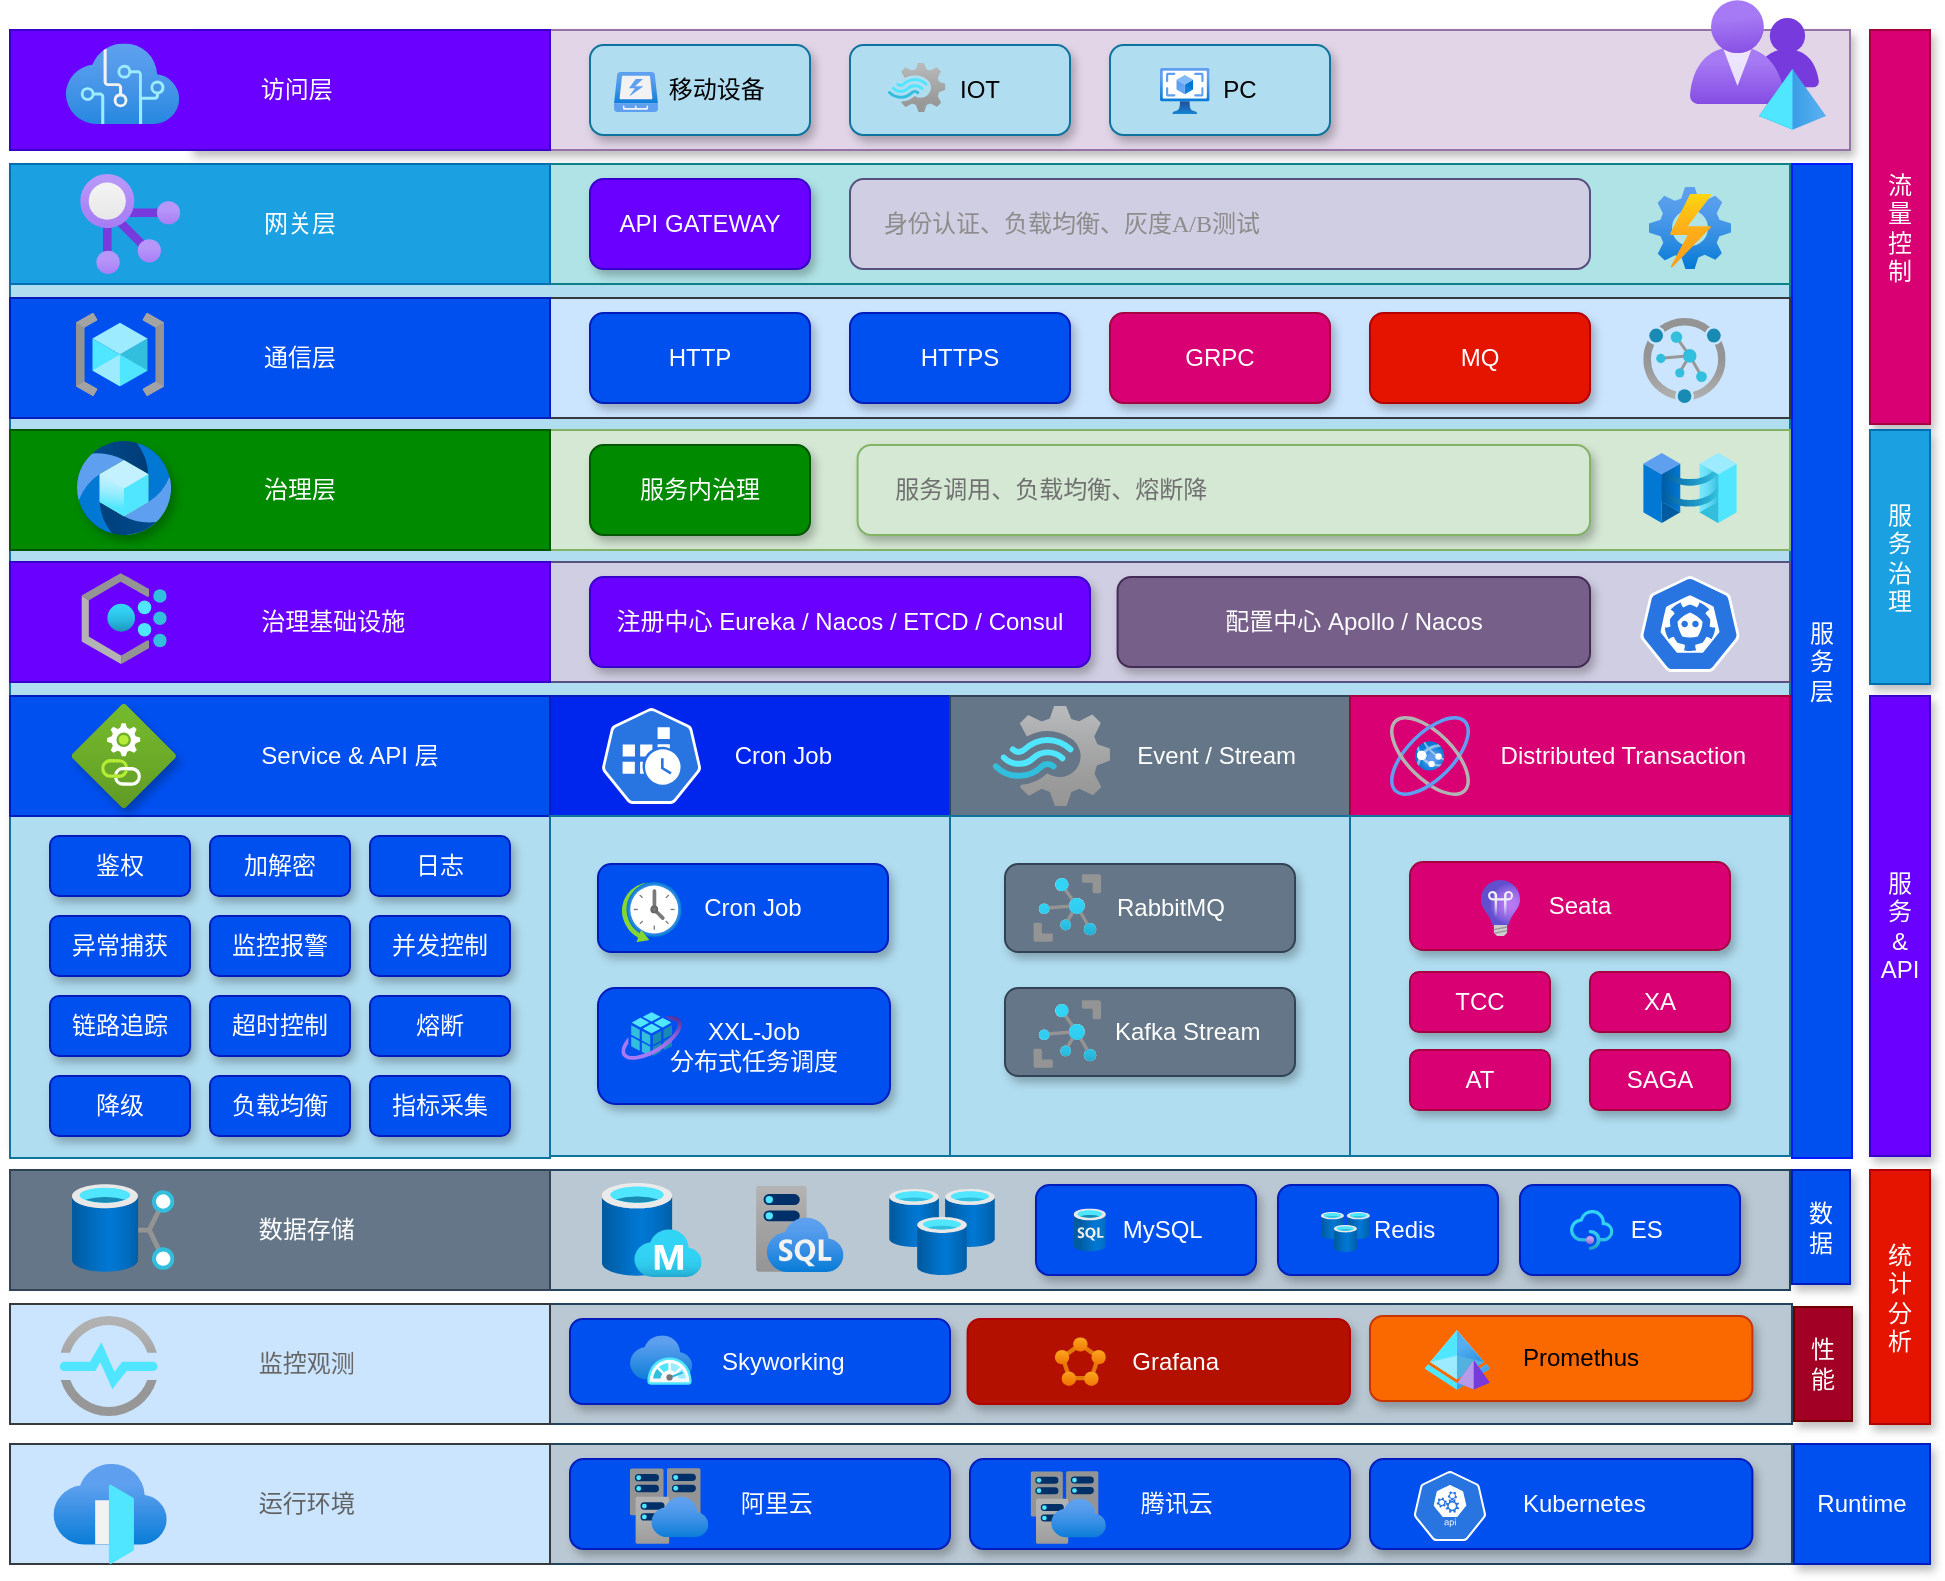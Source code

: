 <mxfile version="14.6.5" type="device"><diagram id="Nn6cDsGqJQADAA_lwDHz" name="第 1 页"><mxGraphModel dx="2066" dy="1212" grid="1" gridSize="10" guides="1" tooltips="1" connect="1" arrows="1" fold="1" page="1" pageScale="1" pageWidth="827" pageHeight="1169" math="0" shadow="0"><root><mxCell id="0"/><mxCell id="1" parent="0"/><mxCell id="Ha42KVvz0ho_3oKbr7Ah-89" value="" style="rounded=0;whiteSpace=wrap;html=1;align=center;fillColor=#bac8d3;strokeColor=#23445d;" vertex="1" parent="1"><mxGeometry x="191" y="840" width="890" height="60" as="geometry"/></mxCell><mxCell id="PLR1BGdvT94eTWgC1bT8-1" value="" style="rounded=0;whiteSpace=wrap;html=1;fillColor=#e1d5e7;strokeColor=#9673a6;shadow=1;" parent="1" vertex="1"><mxGeometry x="280" y="203" width="830" height="60" as="geometry"/></mxCell><mxCell id="PLR1BGdvT94eTWgC1bT8-2" value="&amp;nbsp; &amp;nbsp; &amp;nbsp;访问层" style="rounded=0;whiteSpace=wrap;html=1;fillColor=#6a00ff;strokeColor=#3700CC;fontColor=#ffffff;" parent="1" vertex="1"><mxGeometry x="190" y="203" width="270" height="60" as="geometry"/></mxCell><mxCell id="HsUpjECVz4zPhw9sddVi-1" value="&amp;nbsp; &amp;nbsp; &amp;nbsp;移动设备" style="rounded=1;whiteSpace=wrap;html=1;fillColor=#b1ddf0;strokeColor=#10739e;shadow=1;" parent="1" vertex="1"><mxGeometry x="480" y="210.5" width="110" height="45" as="geometry"/></mxCell><mxCell id="HsUpjECVz4zPhw9sddVi-2" value="&amp;nbsp; &amp;nbsp; &amp;nbsp; IOT" style="rounded=1;whiteSpace=wrap;html=1;fillColor=#b1ddf0;strokeColor=#10739e;shadow=1;" parent="1" vertex="1"><mxGeometry x="610" y="210.5" width="110" height="45" as="geometry"/></mxCell><mxCell id="HsUpjECVz4zPhw9sddVi-3" value="&amp;nbsp; &amp;nbsp; &amp;nbsp; PC" style="rounded=1;whiteSpace=wrap;html=1;align=center;fillColor=#b1ddf0;strokeColor=#10739e;shadow=1;" parent="1" vertex="1"><mxGeometry x="740" y="210.5" width="110" height="45" as="geometry"/></mxCell><mxCell id="Ha42KVvz0ho_3oKbr7Ah-1" value="" style="aspect=fixed;html=1;points=[];align=center;image;fontSize=12;image=img/lib/azure2/ai_machine_learning/Cognitive_Services.svg;" vertex="1" parent="1"><mxGeometry x="217.74" y="209.75" width="57.02" height="40.25" as="geometry"/></mxCell><mxCell id="Ha42KVvz0ho_3oKbr7Ah-2" value="" style="aspect=fixed;html=1;points=[];align=center;image;fontSize=12;image=img/lib/azure2/azure_stack/Multi_Tenancy.svg;" vertex="1" parent="1"><mxGeometry x="1030" y="188" width="68" height="65" as="geometry"/></mxCell><mxCell id="Ha42KVvz0ho_3oKbr7Ah-4" value="" style="aspect=fixed;html=1;points=[];align=center;image;fontSize=12;image=img/lib/azure2/compute/VM_Images_Classic.svg;" vertex="1" parent="1"><mxGeometry x="765" y="222" width="24.79" height="23" as="geometry"/></mxCell><mxCell id="Ha42KVvz0ho_3oKbr7Ah-5" value="" style="aspect=fixed;html=1;points=[];align=center;image;fontSize=12;image=img/lib/azure2/iot/Stream_Analytics_Jobs.svg;" vertex="1" parent="1"><mxGeometry x="629" y="219.5" width="28.72" height="24.5" as="geometry"/></mxCell><mxCell id="Ha42KVvz0ho_3oKbr7Ah-10" value="" style="aspect=fixed;html=1;points=[];align=center;image;fontSize=12;image=img/lib/azure2/general/SSD.svg;" vertex="1" parent="1"><mxGeometry x="492" y="224" width="22" height="20" as="geometry"/></mxCell><mxCell id="Ha42KVvz0ho_3oKbr7Ah-16" value="" style="rounded=0;whiteSpace=wrap;html=1;align=center;fillColor=#b1ddf0;strokeColor=#10739e;shadow=1;" vertex="1" parent="1"><mxGeometry x="190" y="270" width="890" height="490" as="geometry"/></mxCell><mxCell id="Ha42KVvz0ho_3oKbr7Ah-18" value="服&lt;br&gt;务&lt;br&gt;层" style="rounded=0;whiteSpace=wrap;html=1;align=center;fillColor=#0050ef;fontColor=#ffffff;shadow=0;strokeColor=#001AFF;" vertex="1" parent="1"><mxGeometry x="1081" y="270" width="30" height="497" as="geometry"/></mxCell><mxCell id="Ha42KVvz0ho_3oKbr7Ah-19" value="" style="rounded=0;whiteSpace=wrap;html=1;align=center;fillColor=#b0e3e6;strokeColor=#0e8088;" vertex="1" parent="1"><mxGeometry x="190" y="270" width="890" height="60" as="geometry"/></mxCell><mxCell id="Ha42KVvz0ho_3oKbr7Ah-20" value="&amp;nbsp; &amp;nbsp; &amp;nbsp; 网关层" style="rounded=0;whiteSpace=wrap;html=1;fillColor=#1ba1e2;strokeColor=#006EAF;fontColor=#ffffff;" vertex="1" parent="1"><mxGeometry x="190" y="270" width="270" height="60" as="geometry"/></mxCell><mxCell id="Ha42KVvz0ho_3oKbr7Ah-21" value="API GATEWAY" style="rounded=1;whiteSpace=wrap;html=1;fillColor=#6a00ff;strokeColor=#3700CC;fontStyle=0;fontColor=#ffffff;shadow=1;" vertex="1" parent="1"><mxGeometry x="480" y="277.5" width="110" height="45" as="geometry"/></mxCell><mxCell id="Ha42KVvz0ho_3oKbr7Ah-22" value="&amp;nbsp; &amp;nbsp; &amp;nbsp;身份认证、负载均衡、灰度A/B测试" style="rounded=1;whiteSpace=wrap;html=1;align=left;strokeColor=#56517e;fontStyle=0;fontFamily=Lucida Console;fillColor=#d0cee2;fontColor=#8C8C8C;" vertex="1" parent="1"><mxGeometry x="610" y="277.5" width="370" height="45" as="geometry"/></mxCell><mxCell id="Ha42KVvz0ho_3oKbr7Ah-14" value="" style="aspect=fixed;html=1;points=[];align=center;image;fontSize=12;image=img/lib/azure2/general/TFS_VC_Repository.svg;" vertex="1" parent="1"><mxGeometry x="225.09" y="275" width="50" height="50" as="geometry"/></mxCell><mxCell id="Ha42KVvz0ho_3oKbr7Ah-8" value="" style="rounded=0;whiteSpace=wrap;html=1;align=center;fillColor=#cce5ff;strokeColor=#36393d;" vertex="1" parent="1"><mxGeometry x="190" y="337" width="890" height="60" as="geometry"/></mxCell><mxCell id="Ha42KVvz0ho_3oKbr7Ah-9" value="&amp;nbsp; &amp;nbsp; &amp;nbsp; 通信层" style="rounded=0;whiteSpace=wrap;html=1;fillColor=#0050ef;strokeColor=#001DBC;fontColor=#ffffff;" vertex="1" parent="1"><mxGeometry x="190" y="337" width="270" height="60" as="geometry"/></mxCell><mxCell id="Ha42KVvz0ho_3oKbr7Ah-11" value="HTTP" style="rounded=1;whiteSpace=wrap;html=1;fillColor=#0050ef;strokeColor=#001DBC;shadow=1;fontColor=#ffffff;" vertex="1" parent="1"><mxGeometry x="480" y="344.5" width="110" height="45" as="geometry"/></mxCell><mxCell id="Ha42KVvz0ho_3oKbr7Ah-12" value="HTTPS" style="rounded=1;whiteSpace=wrap;html=1;fillColor=#0050ef;strokeColor=#001DBC;shadow=1;fontColor=#ffffff;" vertex="1" parent="1"><mxGeometry x="610" y="344.5" width="110" height="45" as="geometry"/></mxCell><mxCell id="Ha42KVvz0ho_3oKbr7Ah-13" value="GRPC" style="rounded=1;whiteSpace=wrap;html=1;fillColor=#d80073;strokeColor=#A50040;shadow=1;fontColor=#ffffff;" vertex="1" parent="1"><mxGeometry x="740" y="344.5" width="110" height="45" as="geometry"/></mxCell><mxCell id="Ha42KVvz0ho_3oKbr7Ah-15" value="" style="aspect=fixed;html=1;points=[];align=center;image;fontSize=12;image=img/lib/azure2/general/Resource_Groups.svg;" vertex="1" parent="1"><mxGeometry x="222.96" y="344.5" width="44.09" height="41.5" as="geometry"/></mxCell><mxCell id="Ha42KVvz0ho_3oKbr7Ah-23" value="MQ" style="rounded=1;whiteSpace=wrap;html=1;fillColor=#e51400;strokeColor=#B20000;shadow=1;fontColor=#ffffff;" vertex="1" parent="1"><mxGeometry x="870" y="344.5" width="110" height="45" as="geometry"/></mxCell><mxCell id="Ha42KVvz0ho_3oKbr7Ah-25" value="" style="rounded=0;whiteSpace=wrap;html=1;align=center;fillColor=#d5e8d4;strokeColor=#82b366;" vertex="1" parent="1"><mxGeometry x="190" y="403" width="890" height="60" as="geometry"/></mxCell><mxCell id="Ha42KVvz0ho_3oKbr7Ah-26" value="&amp;nbsp; &amp;nbsp; &amp;nbsp; 治理层" style="rounded=0;whiteSpace=wrap;html=1;fillColor=#008a00;strokeColor=#005700;fontColor=#ffffff;" vertex="1" parent="1"><mxGeometry x="190" y="403" width="270" height="60" as="geometry"/></mxCell><mxCell id="Ha42KVvz0ho_3oKbr7Ah-27" value="&amp;nbsp; &amp;nbsp; &amp;nbsp;服务调用、负载均衡、熔断降" style="rounded=1;whiteSpace=wrap;html=1;fillColor=#d5e8d4;strokeColor=#82b366;fontStyle=0;shadow=1;align=left;fontColor=#707070;" vertex="1" parent="1"><mxGeometry x="613.8" y="410.5" width="366.2" height="45" as="geometry"/></mxCell><mxCell id="Ha42KVvz0ho_3oKbr7Ah-34" value="" style="aspect=fixed;html=1;points=[];align=center;image;fontSize=12;image=img/lib/azure2/general/Media.svg;shadow=1;fontFamily=Lucida Console;strokeColor=#0025ED;fillColor=none;gradientColor=none;" vertex="1" parent="1"><mxGeometry x="223.54" y="408.5" width="47" height="47" as="geometry"/></mxCell><mxCell id="Ha42KVvz0ho_3oKbr7Ah-44" value="" style="rounded=0;whiteSpace=wrap;html=1;align=center;fillColor=#d0cee2;strokeColor=#56517e;" vertex="1" parent="1"><mxGeometry x="190" y="469" width="890" height="60" as="geometry"/></mxCell><mxCell id="Ha42KVvz0ho_3oKbr7Ah-45" value="服务内治理" style="rounded=1;whiteSpace=wrap;html=1;fillColor=#008a00;strokeColor=#005700;fontStyle=0;shadow=1;fontColor=#ffffff;" vertex="1" parent="1"><mxGeometry x="480.0" y="410.5" width="110" height="45" as="geometry"/></mxCell><mxCell id="Ha42KVvz0ho_3oKbr7Ah-47" value="&amp;nbsp; &amp;nbsp; &amp;nbsp; &amp;nbsp; &amp;nbsp; &amp;nbsp; &amp;nbsp; &amp;nbsp; 治理基础设施" style="rounded=0;whiteSpace=wrap;html=1;fillColor=#6a00ff;strokeColor=#3700CC;fontColor=#ffffff;" vertex="1" parent="1"><mxGeometry x="190" y="469" width="270" height="60" as="geometry"/></mxCell><mxCell id="Ha42KVvz0ho_3oKbr7Ah-49" value="注册中心 Eureka / Nacos / ETCD / Consul" style="rounded=1;whiteSpace=wrap;html=1;fillColor=#6a00ff;strokeColor=#3700CC;fontStyle=0;shadow=1;fontColor=#ffffff;" vertex="1" parent="1"><mxGeometry x="480" y="476.5" width="250" height="45" as="geometry"/></mxCell><mxCell id="Ha42KVvz0ho_3oKbr7Ah-50" value="配置中心 Apollo / Nacos" style="rounded=1;whiteSpace=wrap;html=1;fillColor=#76608a;strokeColor=#432D57;fontStyle=0;shadow=1;fontColor=#ffffff;" vertex="1" parent="1"><mxGeometry x="743.8" y="476.5" width="236.2" height="45" as="geometry"/></mxCell><mxCell id="Ha42KVvz0ho_3oKbr7Ah-52" value="" style="rounded=0;whiteSpace=wrap;html=1;fillColor=#b1ddf0;strokeColor=#10739e;" vertex="1" parent="1"><mxGeometry x="190" y="537" width="270" height="230" as="geometry"/></mxCell><mxCell id="Ha42KVvz0ho_3oKbr7Ah-53" value="&amp;nbsp; &amp;nbsp; &amp;nbsp; &amp;nbsp; &amp;nbsp; &amp;nbsp; &amp;nbsp; &amp;nbsp; &amp;nbsp; &amp;nbsp; &amp;nbsp;Service &amp;amp; API 层" style="rounded=0;whiteSpace=wrap;html=1;fillColor=#0050ef;strokeColor=#001DBC;fontColor=#ffffff;" vertex="1" parent="1"><mxGeometry x="190" y="536" width="270" height="60" as="geometry"/></mxCell><mxCell id="Ha42KVvz0ho_3oKbr7Ah-54" value="鉴权" style="rounded=1;whiteSpace=wrap;html=1;fillColor=#0050ef;strokeColor=#001DBC;shadow=1;fontColor=#ffffff;" vertex="1" parent="1"><mxGeometry x="210" y="606" width="70" height="30" as="geometry"/></mxCell><mxCell id="Ha42KVvz0ho_3oKbr7Ah-55" value="加解密" style="rounded=1;whiteSpace=wrap;html=1;fillColor=#0050ef;strokeColor=#001DBC;shadow=1;fontColor=#ffffff;" vertex="1" parent="1"><mxGeometry x="290" y="606" width="70" height="30" as="geometry"/></mxCell><mxCell id="Ha42KVvz0ho_3oKbr7Ah-56" value="日志" style="rounded=1;whiteSpace=wrap;html=1;fillColor=#0050ef;strokeColor=#001DBC;shadow=1;fontColor=#ffffff;" vertex="1" parent="1"><mxGeometry x="370" y="606" width="70" height="30" as="geometry"/></mxCell><mxCell id="Ha42KVvz0ho_3oKbr7Ah-57" value="异常捕获" style="rounded=1;whiteSpace=wrap;html=1;fillColor=#0050ef;strokeColor=#001DBC;shadow=1;fontColor=#ffffff;" vertex="1" parent="1"><mxGeometry x="210" y="646" width="70" height="30" as="geometry"/></mxCell><mxCell id="Ha42KVvz0ho_3oKbr7Ah-58" value="监控报警" style="rounded=1;whiteSpace=wrap;html=1;fillColor=#0050ef;strokeColor=#001DBC;shadow=1;fontColor=#ffffff;" vertex="1" parent="1"><mxGeometry x="290" y="646" width="70" height="30" as="geometry"/></mxCell><mxCell id="Ha42KVvz0ho_3oKbr7Ah-59" value="并发控制" style="rounded=1;whiteSpace=wrap;html=1;fillColor=#0050ef;strokeColor=#001DBC;shadow=1;fontColor=#ffffff;" vertex="1" parent="1"><mxGeometry x="370" y="646" width="70" height="30" as="geometry"/></mxCell><mxCell id="Ha42KVvz0ho_3oKbr7Ah-60" value="链路追踪" style="rounded=1;whiteSpace=wrap;html=1;fillColor=#0050ef;strokeColor=#001DBC;shadow=1;fontColor=#ffffff;" vertex="1" parent="1"><mxGeometry x="210" y="686" width="70.07" height="30" as="geometry"/></mxCell><mxCell id="Ha42KVvz0ho_3oKbr7Ah-61" value="超时控制" style="rounded=1;whiteSpace=wrap;html=1;fillColor=#0050ef;strokeColor=#001DBC;shadow=1;fontColor=#ffffff;" vertex="1" parent="1"><mxGeometry x="290" y="686" width="70" height="30" as="geometry"/></mxCell><mxCell id="Ha42KVvz0ho_3oKbr7Ah-62" value="熔断" style="rounded=1;whiteSpace=wrap;html=1;fillColor=#0050ef;strokeColor=#001DBC;shadow=1;fontColor=#ffffff;" vertex="1" parent="1"><mxGeometry x="370" y="686" width="70" height="30" as="geometry"/></mxCell><mxCell id="Ha42KVvz0ho_3oKbr7Ah-63" value="降级" style="rounded=1;whiteSpace=wrap;html=1;fillColor=#0050ef;strokeColor=#001DBC;shadow=1;fontColor=#ffffff;" vertex="1" parent="1"><mxGeometry x="210" y="726" width="70" height="30" as="geometry"/></mxCell><mxCell id="Ha42KVvz0ho_3oKbr7Ah-64" value="负载均衡" style="rounded=1;whiteSpace=wrap;html=1;fillColor=#0050ef;strokeColor=#001DBC;shadow=1;fontColor=#ffffff;" vertex="1" parent="1"><mxGeometry x="290" y="726" width="70" height="30" as="geometry"/></mxCell><mxCell id="Ha42KVvz0ho_3oKbr7Ah-65" value="" style="aspect=fixed;html=1;points=[];align=center;image;fontSize=12;image=img/lib/azure2/general/Resource_Linked.svg;shadow=1;fontFamily=Lucida Console;strokeColor=#0025ED;fillColor=#ffffff;gradientColor=none;" vertex="1" parent="1"><mxGeometry x="220.9" y="540" width="52" height="52" as="geometry"/></mxCell><mxCell id="Ha42KVvz0ho_3oKbr7Ah-66" value="指标采集" style="rounded=1;whiteSpace=wrap;html=1;fillColor=#0050ef;strokeColor=#001DBC;shadow=1;fontColor=#ffffff;" vertex="1" parent="1"><mxGeometry x="370" y="726" width="70" height="30" as="geometry"/></mxCell><mxCell id="Ha42KVvz0ho_3oKbr7Ah-67" value="流&lt;br&gt;量&lt;br&gt;控&lt;br&gt;制" style="rounded=0;whiteSpace=wrap;html=1;align=center;fillColor=#d80073;strokeColor=#A50040;shadow=1;fontColor=#ffffff;" vertex="1" parent="1"><mxGeometry x="1120" y="203" width="30" height="197" as="geometry"/></mxCell><mxCell id="Ha42KVvz0ho_3oKbr7Ah-68" value="服&lt;br&gt;务&lt;br&gt;治&lt;br&gt;理" style="rounded=0;whiteSpace=wrap;html=1;align=center;fillColor=#1ba1e2;strokeColor=#006EAF;shadow=1;fontColor=#ffffff;" vertex="1" parent="1"><mxGeometry x="1120" y="403" width="30" height="127" as="geometry"/></mxCell><mxCell id="Ha42KVvz0ho_3oKbr7Ah-69" value="&amp;nbsp; &amp;nbsp; &amp;nbsp; &amp;nbsp; &amp;nbsp; Cron Job" style="rounded=0;whiteSpace=wrap;html=1;strokeColor=#001DBC;fontColor=#ffffff;fillColor=#0025ED;" vertex="1" parent="1"><mxGeometry x="460" y="536" width="200" height="60" as="geometry"/></mxCell><mxCell id="Ha42KVvz0ho_3oKbr7Ah-71" value="&amp;nbsp; &amp;nbsp; &amp;nbsp; &amp;nbsp; &amp;nbsp; &amp;nbsp; &amp;nbsp; &amp;nbsp; &amp;nbsp; &amp;nbsp; Event / Stream" style="rounded=0;whiteSpace=wrap;html=1;fillColor=#647687;strokeColor=#314354;fontColor=#ffffff;" vertex="1" parent="1"><mxGeometry x="660" y="536" width="200" height="60" as="geometry"/></mxCell><mxCell id="Ha42KVvz0ho_3oKbr7Ah-73" value="" style="rounded=0;whiteSpace=wrap;html=1;shadow=0;fontFamily=Lucida Console;strokeColor=#10739e;fillColor=#b1ddf0;align=center;" vertex="1" parent="1"><mxGeometry x="460" y="596" width="200" height="170" as="geometry"/></mxCell><mxCell id="Ha42KVvz0ho_3oKbr7Ah-74" value="" style="rounded=0;whiteSpace=wrap;html=1;shadow=0;fontFamily=Lucida Console;strokeColor=#10739e;fillColor=#b1ddf0;align=center;" vertex="1" parent="1"><mxGeometry x="660" y="596" width="200" height="170" as="geometry"/></mxCell><mxCell id="Ha42KVvz0ho_3oKbr7Ah-75" value="&amp;nbsp; &amp;nbsp; &amp;nbsp; &amp;nbsp; &amp;nbsp; &amp;nbsp; &amp;nbsp; &amp;nbsp; Distributed Transaction" style="rounded=0;whiteSpace=wrap;html=1;fillColor=#d80073;strokeColor=#A50040;fontColor=#ffffff;" vertex="1" parent="1"><mxGeometry x="860" y="536" width="220" height="60" as="geometry"/></mxCell><mxCell id="Ha42KVvz0ho_3oKbr7Ah-76" value="" style="rounded=0;whiteSpace=wrap;html=1;shadow=0;fontFamily=Lucida Console;strokeColor=#10739e;fillColor=#b1ddf0;align=center;" vertex="1" parent="1"><mxGeometry x="860" y="596" width="220" height="170" as="geometry"/></mxCell><mxCell id="Ha42KVvz0ho_3oKbr7Ah-77" value="" style="aspect=fixed;html=1;points=[];align=center;image;fontSize=12;image=img/lib/azure2/general/Website_Power.svg;shadow=0;fontFamily=Lucida Console;strokeColor=#0025ED;fillColor=#ffffff;gradientColor=none;" vertex="1" parent="1"><mxGeometry x="880" y="546" width="40" height="40" as="geometry"/></mxCell><mxCell id="Ha42KVvz0ho_3oKbr7Ah-78" value="" style="aspect=fixed;html=1;points=[];align=center;image;fontSize=12;image=img/lib/azure2/management_governance/Policy.svg;shadow=0;fontFamily=Lucida Console;strokeColor=#0025ED;fillColor=#ffffff;gradientColor=none;" vertex="1" parent="1"><mxGeometry x="225.72" y="474.5" width="42.65" height="45.5" as="geometry"/></mxCell><mxCell id="Ha42KVvz0ho_3oKbr7Ah-82" value="服&lt;br&gt;务&lt;br&gt;&amp;amp;&lt;br&gt;API" style="rounded=0;whiteSpace=wrap;html=1;align=center;fillColor=#6a00ff;strokeColor=#3700CC;shadow=1;fontColor=#ffffff;" vertex="1" parent="1"><mxGeometry x="1120" y="536" width="30" height="230" as="geometry"/></mxCell><mxCell id="Ha42KVvz0ho_3oKbr7Ah-83" value="" style="rounded=0;whiteSpace=wrap;html=1;align=center;fillColor=#bac8d3;strokeColor=#23445d;" vertex="1" parent="1"><mxGeometry x="190" y="773" width="890" height="60" as="geometry"/></mxCell><mxCell id="Ha42KVvz0ho_3oKbr7Ah-84" value="&amp;nbsp; &amp;nbsp; &amp;nbsp; &amp;nbsp; 数据存储" style="rounded=0;whiteSpace=wrap;html=1;strokeColor=#314354;fontColor=#ffffff;fillColor=#647687;" vertex="1" parent="1"><mxGeometry x="190" y="773" width="270" height="60" as="geometry"/></mxCell><mxCell id="Ha42KVvz0ho_3oKbr7Ah-87" value="" style="aspect=fixed;html=1;points=[];align=center;image;fontSize=12;image=img/lib/azure2/storage/Data_Shares.svg;shadow=0;fontFamily=Lucida Console;strokeColor=#001AFF;fillColor=#000000;gradientColor=none;" vertex="1" parent="1"><mxGeometry x="221" y="780" width="51.21" height="44" as="geometry"/></mxCell><mxCell id="Ha42KVvz0ho_3oKbr7Ah-88" value="&lt;font color=&quot;#666666&quot;&gt;&amp;nbsp; &amp;nbsp; &amp;nbsp; &amp;nbsp; 监控观测&lt;/font&gt;" style="rounded=0;whiteSpace=wrap;html=1;strokeColor=#36393d;fillColor=#cce5ff;" vertex="1" parent="1"><mxGeometry x="190" y="840" width="270" height="60" as="geometry"/></mxCell><mxCell id="Ha42KVvz0ho_3oKbr7Ah-90" value="数&lt;br&gt;据" style="rounded=0;whiteSpace=wrap;html=1;align=center;fillColor=#0050ef;strokeColor=#001DBC;shadow=1;fontColor=#ffffff;" vertex="1" parent="1"><mxGeometry x="1081" y="773" width="29" height="57" as="geometry"/></mxCell><mxCell id="Ha42KVvz0ho_3oKbr7Ah-91" value="性&lt;br&gt;能" style="rounded=0;whiteSpace=wrap;html=1;align=center;fillColor=#a20025;strokeColor=#6F0000;shadow=1;fontColor=#ffffff;" vertex="1" parent="1"><mxGeometry x="1082" y="841.5" width="29" height="57" as="geometry"/></mxCell><mxCell id="Ha42KVvz0ho_3oKbr7Ah-92" value="统&lt;br&gt;计&lt;br&gt;分&lt;br&gt;析" style="rounded=0;whiteSpace=wrap;html=1;align=center;fillColor=#e51400;strokeColor=#B20000;shadow=1;fontColor=#ffffff;" vertex="1" parent="1"><mxGeometry x="1120" y="773" width="30" height="127" as="geometry"/></mxCell><mxCell id="Ha42KVvz0ho_3oKbr7Ah-93" value="" style="rounded=0;whiteSpace=wrap;html=1;align=center;fillColor=#bac8d3;strokeColor=#23445d;" vertex="1" parent="1"><mxGeometry x="191" y="910" width="890" height="60" as="geometry"/></mxCell><mxCell id="Ha42KVvz0ho_3oKbr7Ah-94" value="&lt;font color=&quot;#616161&quot;&gt;&amp;nbsp; &amp;nbsp; &amp;nbsp; &amp;nbsp; 运行环境&lt;/font&gt;" style="rounded=0;whiteSpace=wrap;html=1;strokeColor=#36393d;fillColor=#cce5ff;" vertex="1" parent="1"><mxGeometry x="190" y="910" width="270" height="60" as="geometry"/></mxCell><mxCell id="Ha42KVvz0ho_3oKbr7Ah-96" value="" style="aspect=fixed;html=1;points=[];align=center;image;fontSize=12;image=img/lib/azure2/iot/Time_Series_Insights_Environments.svg;shadow=0;fontFamily=Lucida Console;fontColor=#FFFFFF;strokeColor=#001AFF;fillColor=#000000;gradientColor=none;" vertex="1" parent="1"><mxGeometry x="214.74" y="846" width="49.26" height="50" as="geometry"/></mxCell><mxCell id="Ha42KVvz0ho_3oKbr7Ah-97" value="" style="aspect=fixed;html=1;points=[];align=center;image;fontSize=12;image=img/lib/azure2/networking/Front_Doors.svg;shadow=0;fontFamily=Lucida Console;fontColor=#FFFFFF;strokeColor=#001AFF;fillColor=#000000;gradientColor=none;" vertex="1" parent="1"><mxGeometry x="211.71" y="920" width="56.66" height="50" as="geometry"/></mxCell><mxCell id="Ha42KVvz0ho_3oKbr7Ah-99" value="" style="aspect=fixed;html=1;points=[];align=center;image;fontSize=12;image=img/lib/azure2/databases/Managed_Database.svg;shadow=0;fontFamily=Lucida Console;fontColor=#FFFFFF;strokeColor=#001AFF;fillColor=#000000;gradientColor=none;" vertex="1" parent="1"><mxGeometry x="485.85" y="779.5" width="49.94" height="47" as="geometry"/></mxCell><mxCell id="Ha42KVvz0ho_3oKbr7Ah-101" value="" style="aspect=fixed;html=1;points=[];align=center;image;fontSize=12;image=img/lib/azure2/databases/SQL_Managed_Instance.svg;shadow=0;fontFamily=Lucida Console;fontColor=#FFFFFF;strokeColor=#001AFF;fillColor=#000000;gradientColor=none;" vertex="1" parent="1"><mxGeometry x="563" y="780.87" width="43.8" height="43.13" as="geometry"/></mxCell><mxCell id="Ha42KVvz0ho_3oKbr7Ah-105" value="" style="aspect=fixed;html=1;points=[];align=center;image;fontSize=12;image=img/lib/azure2/databases/Cache_Redis.svg;shadow=0;fontFamily=Lucida Console;fontColor=#FFFFFF;strokeColor=#001AFF;fillColor=#000000;gradientColor=none;" vertex="1" parent="1"><mxGeometry x="629.54" y="782.5" width="52.92" height="43" as="geometry"/></mxCell><mxCell id="Ha42KVvz0ho_3oKbr7Ah-106" value="&amp;nbsp; &amp;nbsp; &amp;nbsp;MySQL" style="rounded=1;whiteSpace=wrap;html=1;fillColor=#0050ef;strokeColor=#001DBC;shadow=1;fontColor=#ffffff;" vertex="1" parent="1"><mxGeometry x="703" y="780.5" width="110" height="45" as="geometry"/></mxCell><mxCell id="Ha42KVvz0ho_3oKbr7Ah-107" value="&amp;nbsp; &amp;nbsp; &amp;nbsp;Redis" style="rounded=1;whiteSpace=wrap;html=1;fillColor=#0050ef;strokeColor=#001DBC;shadow=1;fontColor=#ffffff;" vertex="1" parent="1"><mxGeometry x="824" y="780.5" width="110" height="45" as="geometry"/></mxCell><mxCell id="Ha42KVvz0ho_3oKbr7Ah-108" value="&amp;nbsp; &amp;nbsp; &amp;nbsp;ES" style="rounded=1;whiteSpace=wrap;html=1;fillColor=#0050ef;strokeColor=#001DBC;shadow=1;fontColor=#ffffff;" vertex="1" parent="1"><mxGeometry x="945" y="780.5" width="110" height="45" as="geometry"/></mxCell><mxCell id="Ha42KVvz0ho_3oKbr7Ah-109" value="&amp;nbsp; &amp;nbsp; &amp;nbsp;阿里云" style="rounded=1;whiteSpace=wrap;html=1;fillColor=#0050ef;strokeColor=#001DBC;shadow=1;fontColor=#ffffff;" vertex="1" parent="1"><mxGeometry x="470" y="917.5" width="190" height="45" as="geometry"/></mxCell><mxCell id="Ha42KVvz0ho_3oKbr7Ah-110" value="&amp;nbsp; &amp;nbsp; &amp;nbsp;腾讯云" style="rounded=1;whiteSpace=wrap;html=1;fillColor=#0050ef;strokeColor=#001DBC;shadow=1;fontColor=#ffffff;" vertex="1" parent="1"><mxGeometry x="670" y="917.5" width="190" height="45" as="geometry"/></mxCell><mxCell id="Ha42KVvz0ho_3oKbr7Ah-111" value="" style="html=1;dashed=0;whitespace=wrap;fillColor=#2875E2;strokeColor=#ffffff;points=[[0.005,0.63,0],[0.1,0.2,0],[0.9,0.2,0],[0.5,0,0],[0.995,0.63,0],[0.72,0.99,0],[0.5,1,0],[0.28,0.99,0]];shape=mxgraph.kubernetes.icon;prIcon=etcd;shadow=0;fontFamily=Lucida Console;fontColor=#FFFFFF;align=center;" vertex="1" parent="1"><mxGeometry x="1005" y="476" width="50" height="48" as="geometry"/></mxCell><mxCell id="Ha42KVvz0ho_3oKbr7Ah-112" value="" style="html=1;dashed=0;whitespace=wrap;fillColor=#2875E2;strokeColor=#ffffff;points=[[0.005,0.63,0],[0.1,0.2,0],[0.9,0.2,0],[0.5,0,0],[0.995,0.63,0],[0.72,0.99,0],[0.5,1,0],[0.28,0.99,0]];shape=mxgraph.kubernetes.icon;prIcon=cronjob;shadow=0;fontFamily=Lucida Console;fontColor=#FFFFFF;align=center;" vertex="1" parent="1"><mxGeometry x="485.79" y="542" width="50" height="48" as="geometry"/></mxCell><mxCell id="Ha42KVvz0ho_3oKbr7Ah-114" value="&amp;nbsp; &amp;nbsp; &amp;nbsp; &amp;nbsp;Kubernetes" style="rounded=1;whiteSpace=wrap;html=1;fillColor=#0050ef;strokeColor=#001DBC;shadow=1;fontColor=#ffffff;" vertex="1" parent="1"><mxGeometry x="870" y="917.5" width="191.2" height="45" as="geometry"/></mxCell><mxCell id="Ha42KVvz0ho_3oKbr7Ah-113" value="" style="html=1;dashed=0;whitespace=wrap;fillColor=#2875E2;strokeColor=#ffffff;points=[[0.005,0.63,0],[0.1,0.2,0],[0.9,0.2,0],[0.5,0,0],[0.995,0.63,0],[0.72,0.99,0],[0.5,1,0],[0.28,0.99,0]];shape=mxgraph.kubernetes.icon;prIcon=api;shadow=0;fontFamily=Lucida Console;fontColor=#FFFFFF;align=center;" vertex="1" parent="1"><mxGeometry x="890" y="923.5" width="40" height="35" as="geometry"/></mxCell><mxCell id="Ha42KVvz0ho_3oKbr7Ah-100" value="" style="aspect=fixed;html=1;points=[];align=center;image;fontSize=12;image=img/lib/azure2/databases/Virtual_Clusters.svg;shadow=0;fontFamily=Lucida Console;fontColor=#FFFFFF;strokeColor=#001AFF;fillColor=#000000;gradientColor=none;" vertex="1" parent="1"><mxGeometry x="500" y="922" width="39.19" height="38" as="geometry"/></mxCell><mxCell id="Ha42KVvz0ho_3oKbr7Ah-115" value="" style="aspect=fixed;html=1;points=[];align=center;image;fontSize=12;image=img/lib/azure2/databases/Virtual_Clusters.svg;shadow=0;fontFamily=Lucida Console;fontColor=#FFFFFF;strokeColor=#001AFF;fillColor=#000000;gradientColor=none;" vertex="1" parent="1"><mxGeometry x="700.3" y="923.5" width="37.64" height="36.5" as="geometry"/></mxCell><mxCell id="Ha42KVvz0ho_3oKbr7Ah-116" value="Runtime" style="rounded=0;whiteSpace=wrap;html=1;align=center;fillColor=#0050ef;strokeColor=#001DBC;shadow=1;fontColor=#ffffff;" vertex="1" parent="1"><mxGeometry x="1082" y="910" width="68" height="60" as="geometry"/></mxCell><mxCell id="Ha42KVvz0ho_3oKbr7Ah-117" value="&amp;nbsp; &amp;nbsp; &amp;nbsp; &amp;nbsp;Skyworking" style="rounded=1;whiteSpace=wrap;html=1;fillColor=#0050ef;strokeColor=#001DBC;fontStyle=0;shadow=1;fontColor=#ffffff;" vertex="1" parent="1"><mxGeometry x="470" y="847.5" width="190" height="42.5" as="geometry"/></mxCell><mxCell id="Ha42KVvz0ho_3oKbr7Ah-118" value="&amp;nbsp; &amp;nbsp; &amp;nbsp;Grafana" style="rounded=1;whiteSpace=wrap;html=1;strokeColor=#B20000;fontStyle=0;shadow=1;fontColor=#ffffff;fillColor=#B31000;" vertex="1" parent="1"><mxGeometry x="668.8" y="847.5" width="191.2" height="42.5" as="geometry"/></mxCell><mxCell id="Ha42KVvz0ho_3oKbr7Ah-119" value="&amp;nbsp; &amp;nbsp; &amp;nbsp; Promethus" style="rounded=1;whiteSpace=wrap;html=1;strokeColor=#C73500;fontStyle=0;shadow=1;fontColor=#000000;fillColor=#fa6800;" vertex="1" parent="1"><mxGeometry x="870" y="846" width="191.2" height="42.5" as="geometry"/></mxCell><mxCell id="Ha42KVvz0ho_3oKbr7Ah-120" value="" style="aspect=fixed;html=1;points=[];align=center;image;fontSize=12;image=img/lib/azure2/containers/Service_Fabric_Clusters.svg;shadow=0;fontFamily=Lucida Console;fontColor=#FFFFFF;strokeColor=#001AFF;fillColor=#B31000;gradientColor=none;" vertex="1" parent="1"><mxGeometry x="712.43" y="856.57" width="25.51" height="24.37" as="geometry"/></mxCell><mxCell id="Ha42KVvz0ho_3oKbr7Ah-121" value="" style="aspect=fixed;html=1;points=[];align=center;image;fontSize=12;image=img/lib/azure2/monitor/SAP_Azure_Monitor.svg;shadow=0;fontFamily=Lucida Console;fontColor=#FFFFFF;strokeColor=#001AFF;fillColor=#B31000;gradientColor=none;" vertex="1" parent="1"><mxGeometry x="500" y="855.57" width="31.09" height="24.87" as="geometry"/></mxCell><mxCell id="Ha42KVvz0ho_3oKbr7Ah-122" value="" style="aspect=fixed;html=1;points=[];align=center;image;fontSize=12;image=img/lib/azure2/integration/API_Management_Services.svg;shadow=0;fontFamily=Lucida Console;fontColor=#FFFFFF;strokeColor=#001AFF;fillColor=#B31000;gradientColor=none;" vertex="1" parent="1"><mxGeometry x="970" y="793" width="21.67" height="20" as="geometry"/></mxCell><mxCell id="Ha42KVvz0ho_3oKbr7Ah-123" value="" style="aspect=fixed;html=1;points=[];align=center;image;fontSize=12;image=img/lib/azure2/databases/SQL_Database.svg;shadow=0;fontFamily=Lucida Console;fontColor=#FFFFFF;strokeColor=#001AFF;fillColor=#B31000;gradientColor=none;" vertex="1" parent="1"><mxGeometry x="721.81" y="792.25" width="16.13" height="21.5" as="geometry"/></mxCell><mxCell id="Ha42KVvz0ho_3oKbr7Ah-124" value="" style="aspect=fixed;html=1;points=[];align=center;image;fontSize=12;image=img/lib/azure2/databases/Cache_Redis.svg;shadow=0;fontFamily=Lucida Console;fontColor=#FFFFFF;strokeColor=#001AFF;fillColor=#B31000;gradientColor=none;" vertex="1" parent="1"><mxGeometry x="845.38" y="794" width="24.62" height="20" as="geometry"/></mxCell><mxCell id="Ha42KVvz0ho_3oKbr7Ah-127" value="" style="aspect=fixed;html=1;points=[];align=center;image;fontSize=12;image=img/lib/azure2/identity/Azure_AD_Domain_Services.svg;shadow=0;fontFamily=Lucida Console;fontColor=#FFFFFF;strokeColor=#001AFF;fillColor=#B31000;gradientColor=none;" vertex="1" parent="1"><mxGeometry x="897.19" y="853.01" width="32.81" height="30" as="geometry"/></mxCell><mxCell id="Ha42KVvz0ho_3oKbr7Ah-128" value="&amp;nbsp; &amp;nbsp;Cron Job" style="rounded=1;whiteSpace=wrap;html=1;fillColor=#0050ef;strokeColor=#001DBC;fontStyle=0;shadow=1;fontColor=#ffffff;" vertex="1" parent="1"><mxGeometry x="484" y="620" width="145" height="44" as="geometry"/></mxCell><mxCell id="Ha42KVvz0ho_3oKbr7Ah-129" value="&amp;nbsp; &amp;nbsp;XXL-Job&lt;br&gt;&amp;nbsp; &amp;nbsp;分布式任务调度" style="rounded=1;whiteSpace=wrap;html=1;fillColor=#0050ef;strokeColor=#001DBC;fontStyle=0;shadow=1;fontColor=#ffffff;" vertex="1" parent="1"><mxGeometry x="484" y="682" width="146" height="58" as="geometry"/></mxCell><mxCell id="Ha42KVvz0ho_3oKbr7Ah-130" value="&amp;nbsp; &amp;nbsp; &amp;nbsp; RabbitMQ" style="rounded=1;whiteSpace=wrap;html=1;fillColor=#647687;strokeColor=#314354;fontStyle=0;shadow=1;fontColor=#ffffff;" vertex="1" parent="1"><mxGeometry x="687.5" y="620" width="145" height="44" as="geometry"/></mxCell><mxCell id="Ha42KVvz0ho_3oKbr7Ah-131" value="&amp;nbsp; &amp;nbsp; &amp;nbsp; &amp;nbsp; &amp;nbsp; &amp;nbsp;Kafka Stream" style="rounded=1;whiteSpace=wrap;html=1;fillColor=#647687;strokeColor=#314354;fontStyle=0;shadow=1;fontColor=#ffffff;" vertex="1" parent="1"><mxGeometry x="687.5" y="682" width="145" height="44" as="geometry"/></mxCell><mxCell id="Ha42KVvz0ho_3oKbr7Ah-132" value="&amp;nbsp; &amp;nbsp;Seata" style="rounded=1;whiteSpace=wrap;html=1;fillColor=#d80073;strokeColor=#A50040;fontStyle=0;shadow=1;fontColor=#ffffff;" vertex="1" parent="1"><mxGeometry x="890" y="619" width="160" height="44" as="geometry"/></mxCell><mxCell id="Ha42KVvz0ho_3oKbr7Ah-134" value="" style="aspect=fixed;html=1;points=[];align=center;image;fontSize=12;image=img/lib/azure2/management_governance/Application_Insights.svg;shadow=0;fontFamily=Lucida Console;fontColor=#8C8C8C;strokeColor=#001AFF;fillColor=#B31000;gradientColor=none;" vertex="1" parent="1"><mxGeometry x="925.44" y="628" width="19.56" height="28" as="geometry"/></mxCell><mxCell id="Ha42KVvz0ho_3oKbr7Ah-137" value="TCC" style="rounded=1;whiteSpace=wrap;html=1;fillColor=#d80073;strokeColor=#A50040;shadow=1;fontColor=#ffffff;" vertex="1" parent="1"><mxGeometry x="890" y="674" width="70" height="30" as="geometry"/></mxCell><mxCell id="Ha42KVvz0ho_3oKbr7Ah-138" value="XA" style="rounded=1;whiteSpace=wrap;html=1;fillColor=#d80073;strokeColor=#A50040;shadow=1;fontColor=#ffffff;" vertex="1" parent="1"><mxGeometry x="980" y="674" width="70" height="30" as="geometry"/></mxCell><mxCell id="Ha42KVvz0ho_3oKbr7Ah-139" value="AT" style="rounded=1;whiteSpace=wrap;html=1;fillColor=#d80073;strokeColor=#A50040;shadow=1;fontColor=#ffffff;" vertex="1" parent="1"><mxGeometry x="890" y="713" width="70" height="30" as="geometry"/></mxCell><mxCell id="Ha42KVvz0ho_3oKbr7Ah-140" value="SAGA" style="rounded=1;whiteSpace=wrap;html=1;fillColor=#d80073;strokeColor=#A50040;shadow=1;fontColor=#ffffff;" vertex="1" parent="1"><mxGeometry x="980" y="713" width="70" height="30" as="geometry"/></mxCell><mxCell id="Ha42KVvz0ho_3oKbr7Ah-141" value="" style="aspect=fixed;html=1;points=[];align=center;image;fontSize=12;image=img/lib/azure2/management_governance/Managed_Applications_Center.svg;shadow=0;fontFamily=Lucida Console;fontColor=#8C8C8C;strokeColor=#001AFF;fillColor=#B31000;gradientColor=none;" vertex="1" parent="1"><mxGeometry x="495.68" y="694" width="30.22" height="24" as="geometry"/></mxCell><mxCell id="Ha42KVvz0ho_3oKbr7Ah-142" value="" style="aspect=fixed;html=1;points=[];align=center;image;fontSize=12;image=img/lib/azure2/iot/Stream_Analytics_Jobs.svg;shadow=0;fontFamily=Lucida Console;fontColor=#8C8C8C;strokeColor=#001AFF;fillColor=#B31000;gradientColor=none;" vertex="1" parent="1"><mxGeometry x="681.38" y="541" width="58.62" height="50" as="geometry"/></mxCell><mxCell id="Ha42KVvz0ho_3oKbr7Ah-143" value="" style="aspect=fixed;html=1;points=[];align=center;image;fontSize=12;image=img/lib/azure2/iot/IoT_Hub.svg;shadow=0;fontFamily=Lucida Console;fontColor=#8C8C8C;strokeColor=#001AFF;fillColor=#B31000;gradientColor=none;" vertex="1" parent="1"><mxGeometry x="701.66" y="625" width="34" height="34" as="geometry"/></mxCell><mxCell id="Ha42KVvz0ho_3oKbr7Ah-144" value="" style="aspect=fixed;html=1;points=[];align=center;image;fontSize=12;image=img/lib/azure2/iot/IoT_Hub.svg;shadow=0;fontFamily=Lucida Console;fontColor=#8C8C8C;strokeColor=#001AFF;fillColor=#B31000;gradientColor=none;" vertex="1" parent="1"><mxGeometry x="701.66" y="688" width="34" height="34" as="geometry"/></mxCell><mxCell id="Ha42KVvz0ho_3oKbr7Ah-145" value="" style="aspect=fixed;html=1;points=[];align=center;image;fontSize=12;image=img/lib/azure2/management_governance/Azure_Arc.svg;shadow=0;fontFamily=Lucida Console;fontColor=#8C8C8C;strokeColor=#001AFF;fillColor=#B31000;gradientColor=none;" vertex="1" parent="1"><mxGeometry x="1006.61" y="414.38" width="46.77" height="35.25" as="geometry"/></mxCell><mxCell id="Ha42KVvz0ho_3oKbr7Ah-146" value="" style="aspect=fixed;html=1;points=[];align=center;image;fontSize=12;image=img/lib/azure2/iot/Device_Provisioning_Services.svg;shadow=0;fontFamily=Lucida Console;fontColor=#8C8C8C;strokeColor=#001AFF;fillColor=#B31000;gradientColor=none;" vertex="1" parent="1"><mxGeometry x="1006.61" y="347" width="41.21" height="42.5" as="geometry"/></mxCell><mxCell id="Ha42KVvz0ho_3oKbr7Ah-147" value="" style="aspect=fixed;html=1;points=[];align=center;image;fontSize=12;image=img/lib/azure2/management_governance/Automation_Accounts.svg;shadow=0;fontFamily=Lucida Console;fontColor=#8C8C8C;strokeColor=#001AFF;fillColor=#B31000;gradientColor=none;" vertex="1" parent="1"><mxGeometry x="1009.5" y="281.5" width="41" height="41" as="geometry"/></mxCell><mxCell id="Ha42KVvz0ho_3oKbr7Ah-148" value="" style="aspect=fixed;html=1;points=[];align=center;image;fontSize=12;image=img/lib/azure2/general/Scheduler.svg;shadow=0;fontFamily=Lucida Console;fontColor=#8C8C8C;strokeColor=#001AFF;fillColor=#B31000;gradientColor=none;" vertex="1" parent="1"><mxGeometry x="495.9" y="629" width="30" height="30" as="geometry"/></mxCell></root></mxGraphModel></diagram></mxfile>